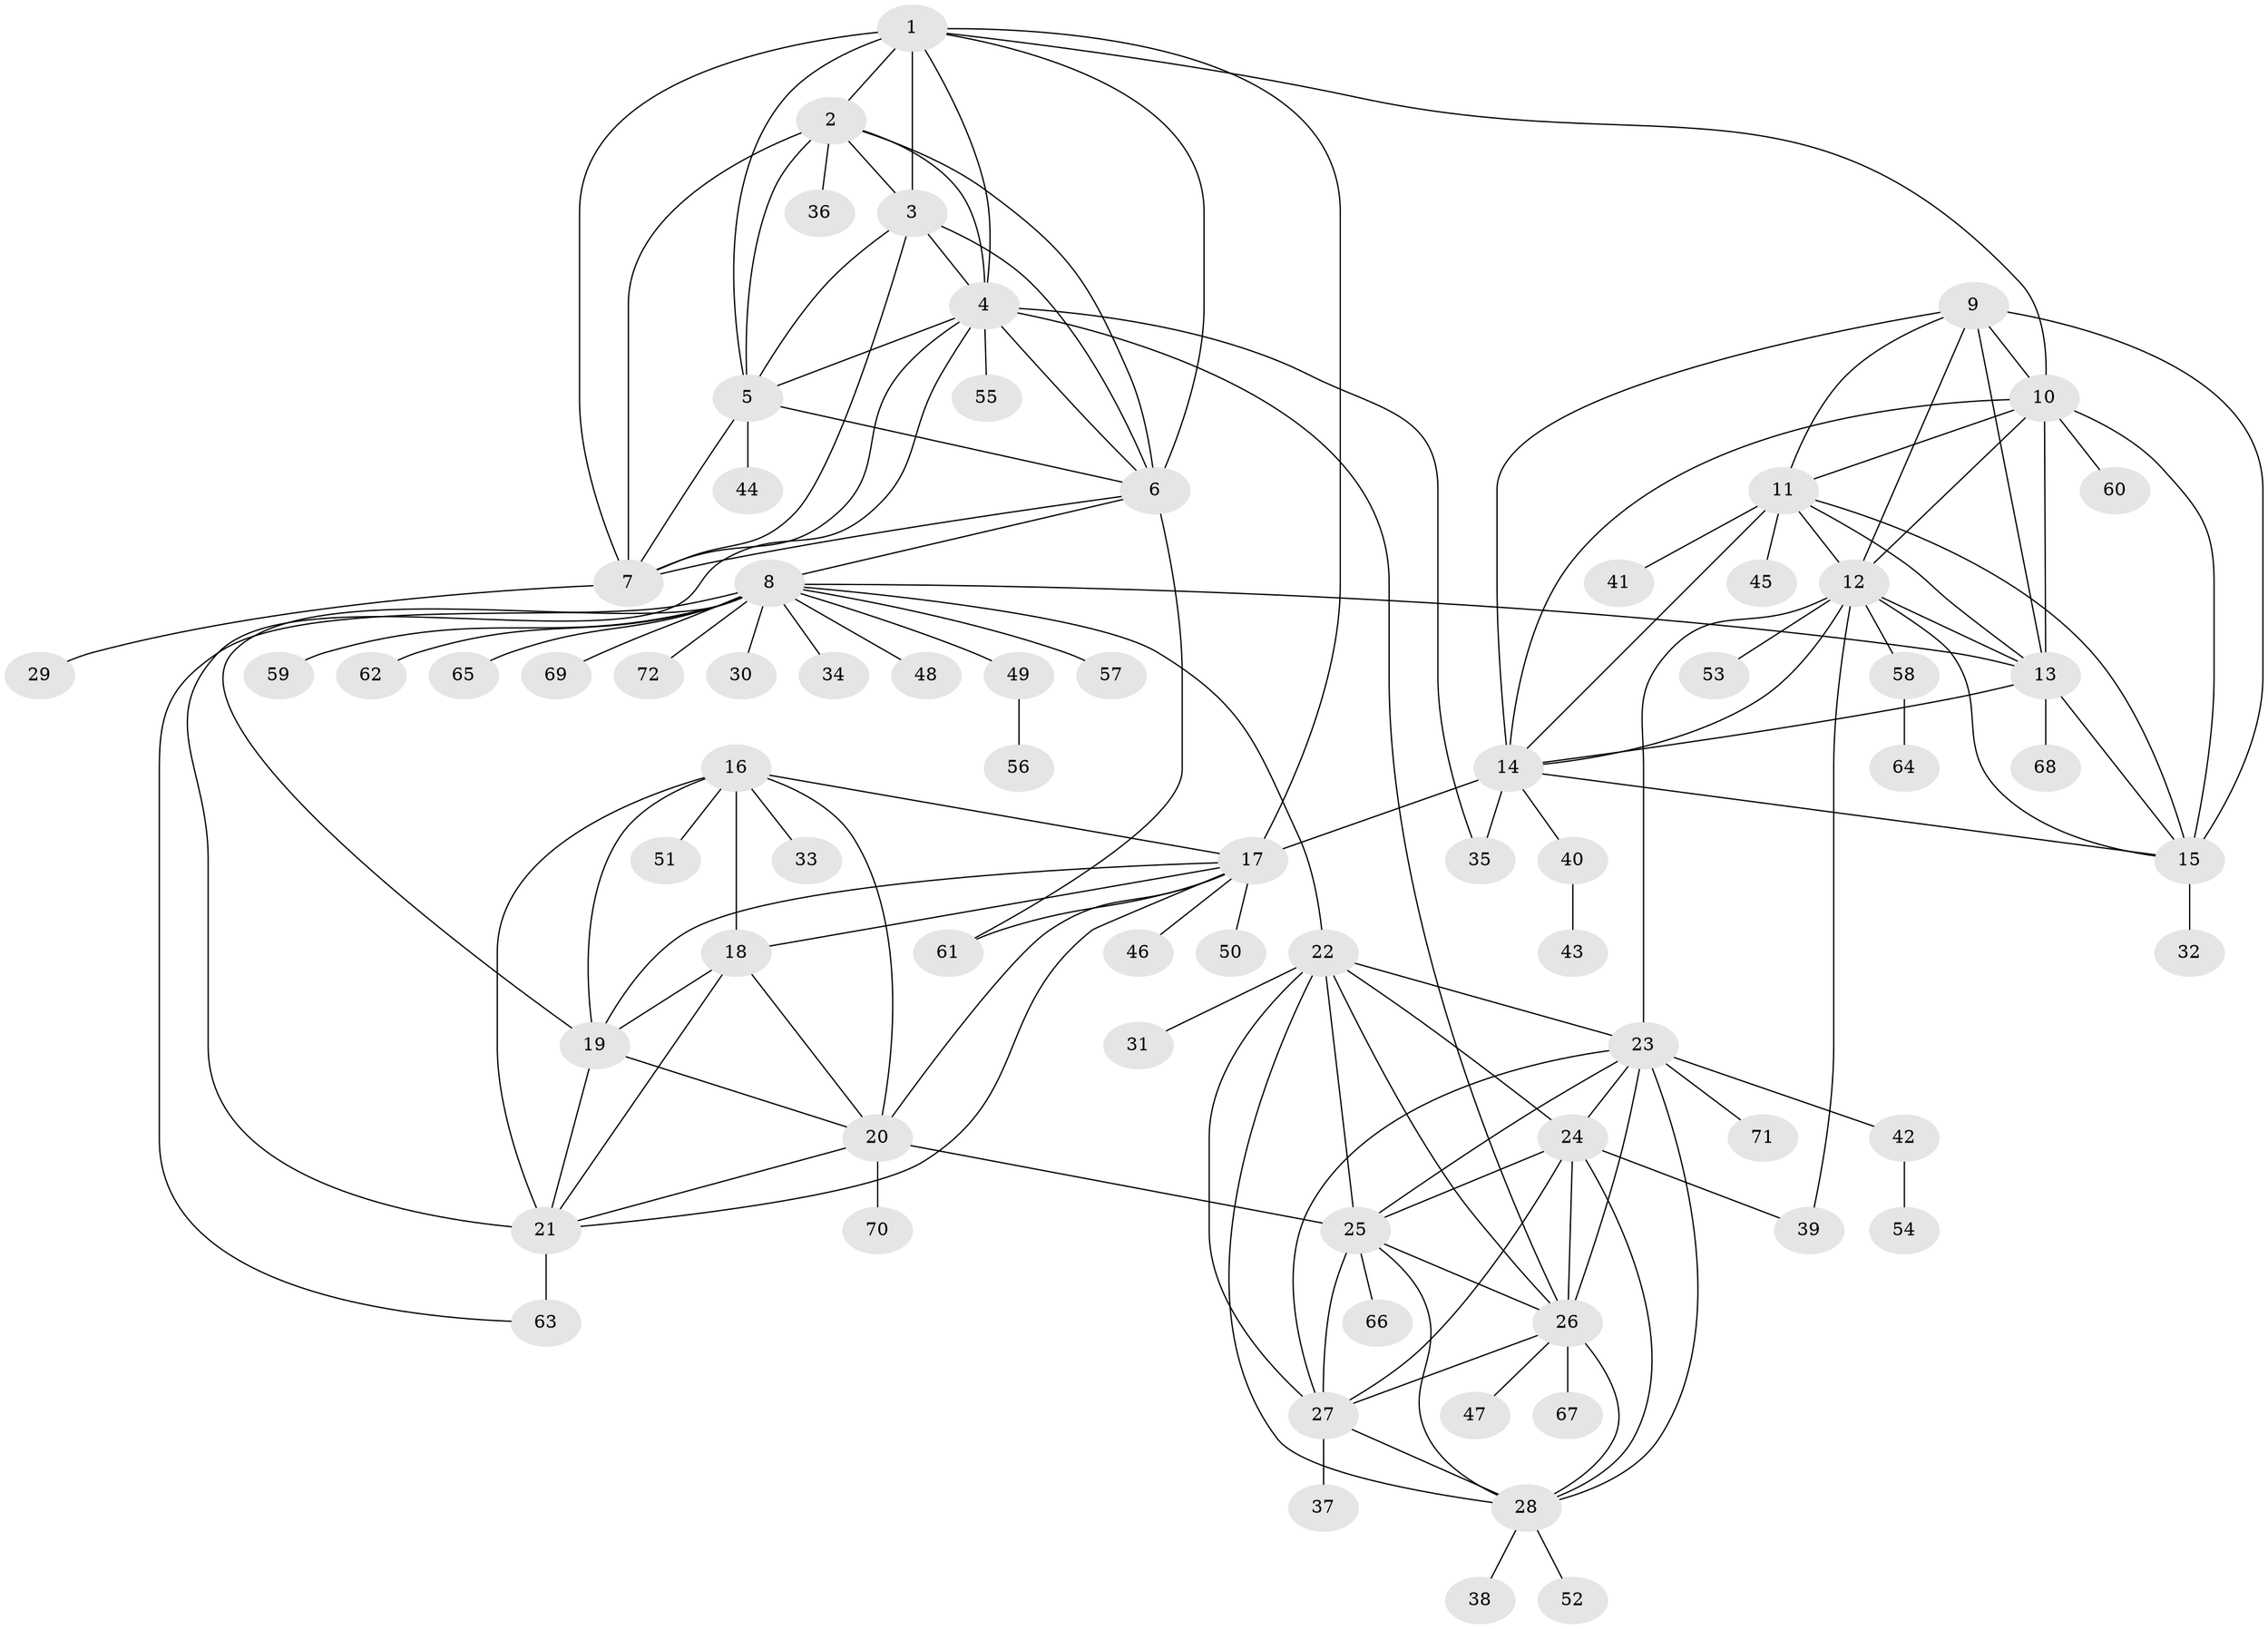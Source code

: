 // original degree distribution, {7: 0.020833333333333332, 9: 0.06944444444444445, 11: 0.027777777777777776, 8: 0.04861111111111111, 12: 0.020833333333333332, 10: 0.041666666666666664, 14: 0.006944444444444444, 6: 0.006944444444444444, 2: 0.1111111111111111, 1: 0.625, 3: 0.020833333333333332}
// Generated by graph-tools (version 1.1) at 2025/37/03/09/25 02:37:31]
// undirected, 72 vertices, 137 edges
graph export_dot {
graph [start="1"]
  node [color=gray90,style=filled];
  1;
  2;
  3;
  4;
  5;
  6;
  7;
  8;
  9;
  10;
  11;
  12;
  13;
  14;
  15;
  16;
  17;
  18;
  19;
  20;
  21;
  22;
  23;
  24;
  25;
  26;
  27;
  28;
  29;
  30;
  31;
  32;
  33;
  34;
  35;
  36;
  37;
  38;
  39;
  40;
  41;
  42;
  43;
  44;
  45;
  46;
  47;
  48;
  49;
  50;
  51;
  52;
  53;
  54;
  55;
  56;
  57;
  58;
  59;
  60;
  61;
  62;
  63;
  64;
  65;
  66;
  67;
  68;
  69;
  70;
  71;
  72;
  1 -- 2 [weight=1.0];
  1 -- 3 [weight=3.0];
  1 -- 4 [weight=1.0];
  1 -- 5 [weight=1.0];
  1 -- 6 [weight=1.0];
  1 -- 7 [weight=1.0];
  1 -- 10 [weight=1.0];
  1 -- 17 [weight=1.0];
  2 -- 3 [weight=1.0];
  2 -- 4 [weight=1.0];
  2 -- 5 [weight=1.0];
  2 -- 6 [weight=1.0];
  2 -- 7 [weight=1.0];
  2 -- 36 [weight=2.0];
  3 -- 4 [weight=1.0];
  3 -- 5 [weight=1.0];
  3 -- 6 [weight=1.0];
  3 -- 7 [weight=1.0];
  4 -- 5 [weight=1.0];
  4 -- 6 [weight=1.0];
  4 -- 7 [weight=1.0];
  4 -- 21 [weight=1.0];
  4 -- 26 [weight=1.0];
  4 -- 35 [weight=1.0];
  4 -- 55 [weight=1.0];
  5 -- 6 [weight=1.0];
  5 -- 7 [weight=1.0];
  5 -- 44 [weight=1.0];
  6 -- 7 [weight=1.0];
  6 -- 8 [weight=1.0];
  6 -- 61 [weight=4.0];
  7 -- 29 [weight=1.0];
  8 -- 13 [weight=1.0];
  8 -- 19 [weight=1.0];
  8 -- 22 [weight=1.0];
  8 -- 30 [weight=1.0];
  8 -- 34 [weight=1.0];
  8 -- 48 [weight=1.0];
  8 -- 49 [weight=1.0];
  8 -- 57 [weight=1.0];
  8 -- 59 [weight=1.0];
  8 -- 62 [weight=2.0];
  8 -- 63 [weight=1.0];
  8 -- 65 [weight=1.0];
  8 -- 69 [weight=1.0];
  8 -- 72 [weight=1.0];
  9 -- 10 [weight=1.0];
  9 -- 11 [weight=1.0];
  9 -- 12 [weight=1.0];
  9 -- 13 [weight=1.0];
  9 -- 14 [weight=1.0];
  9 -- 15 [weight=3.0];
  10 -- 11 [weight=1.0];
  10 -- 12 [weight=1.0];
  10 -- 13 [weight=1.0];
  10 -- 14 [weight=1.0];
  10 -- 15 [weight=1.0];
  10 -- 60 [weight=1.0];
  11 -- 12 [weight=1.0];
  11 -- 13 [weight=1.0];
  11 -- 14 [weight=1.0];
  11 -- 15 [weight=1.0];
  11 -- 41 [weight=3.0];
  11 -- 45 [weight=1.0];
  12 -- 13 [weight=1.0];
  12 -- 14 [weight=1.0];
  12 -- 15 [weight=1.0];
  12 -- 23 [weight=1.0];
  12 -- 39 [weight=1.0];
  12 -- 53 [weight=1.0];
  12 -- 58 [weight=1.0];
  13 -- 14 [weight=1.0];
  13 -- 15 [weight=1.0];
  13 -- 68 [weight=2.0];
  14 -- 15 [weight=1.0];
  14 -- 17 [weight=1.0];
  14 -- 35 [weight=5.0];
  14 -- 40 [weight=1.0];
  15 -- 32 [weight=1.0];
  16 -- 17 [weight=2.0];
  16 -- 18 [weight=4.0];
  16 -- 19 [weight=2.0];
  16 -- 20 [weight=2.0];
  16 -- 21 [weight=2.0];
  16 -- 33 [weight=3.0];
  16 -- 51 [weight=1.0];
  17 -- 18 [weight=1.0];
  17 -- 19 [weight=1.0];
  17 -- 20 [weight=1.0];
  17 -- 21 [weight=1.0];
  17 -- 46 [weight=1.0];
  17 -- 50 [weight=1.0];
  17 -- 61 [weight=1.0];
  18 -- 19 [weight=1.0];
  18 -- 20 [weight=1.0];
  18 -- 21 [weight=1.0];
  19 -- 20 [weight=1.0];
  19 -- 21 [weight=1.0];
  20 -- 21 [weight=1.0];
  20 -- 25 [weight=1.0];
  20 -- 70 [weight=1.0];
  21 -- 63 [weight=2.0];
  22 -- 23 [weight=1.0];
  22 -- 24 [weight=1.0];
  22 -- 25 [weight=1.0];
  22 -- 26 [weight=1.0];
  22 -- 27 [weight=1.0];
  22 -- 28 [weight=1.0];
  22 -- 31 [weight=4.0];
  23 -- 24 [weight=1.0];
  23 -- 25 [weight=1.0];
  23 -- 26 [weight=1.0];
  23 -- 27 [weight=1.0];
  23 -- 28 [weight=1.0];
  23 -- 42 [weight=1.0];
  23 -- 71 [weight=1.0];
  24 -- 25 [weight=1.0];
  24 -- 26 [weight=1.0];
  24 -- 27 [weight=1.0];
  24 -- 28 [weight=1.0];
  24 -- 39 [weight=1.0];
  25 -- 26 [weight=1.0];
  25 -- 27 [weight=1.0];
  25 -- 28 [weight=1.0];
  25 -- 66 [weight=1.0];
  26 -- 27 [weight=1.0];
  26 -- 28 [weight=1.0];
  26 -- 47 [weight=1.0];
  26 -- 67 [weight=1.0];
  27 -- 28 [weight=1.0];
  27 -- 37 [weight=3.0];
  28 -- 38 [weight=1.0];
  28 -- 52 [weight=1.0];
  40 -- 43 [weight=1.0];
  42 -- 54 [weight=1.0];
  49 -- 56 [weight=1.0];
  58 -- 64 [weight=1.0];
}
